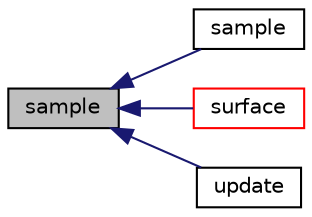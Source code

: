 digraph "sample"
{
  bgcolor="transparent";
  edge [fontname="Helvetica",fontsize="10",labelfontname="Helvetica",labelfontsize="10"];
  node [fontname="Helvetica",fontsize="10",shape=record];
  rankdir="LR";
  Node151 [label="sample",height=0.2,width=0.4,color="black", fillcolor="grey75", style="filled", fontcolor="black"];
  Node151 -> Node152 [dir="back",color="midnightblue",fontsize="10",style="solid",fontname="Helvetica"];
  Node152 [label="sample",height=0.2,width=0.4,color="black",URL="$a30617.html#a2fa7a260d87340e338920925426394d9",tooltip="Sample field on surface. "];
  Node151 -> Node153 [dir="back",color="midnightblue",fontsize="10",style="solid",fontname="Helvetica"];
  Node153 [label="surface",height=0.2,width=0.4,color="red",URL="$a30617.html#abf28bf4987657fadcee184f52c42c24d"];
  Node151 -> Node156 [dir="back",color="midnightblue",fontsize="10",style="solid",fontname="Helvetica"];
  Node156 [label="update",height=0.2,width=0.4,color="black",URL="$a30617.html#aa2aac016e2bf7b5bd2b271786c2791aa",tooltip="Update the surface as required. "];
}
